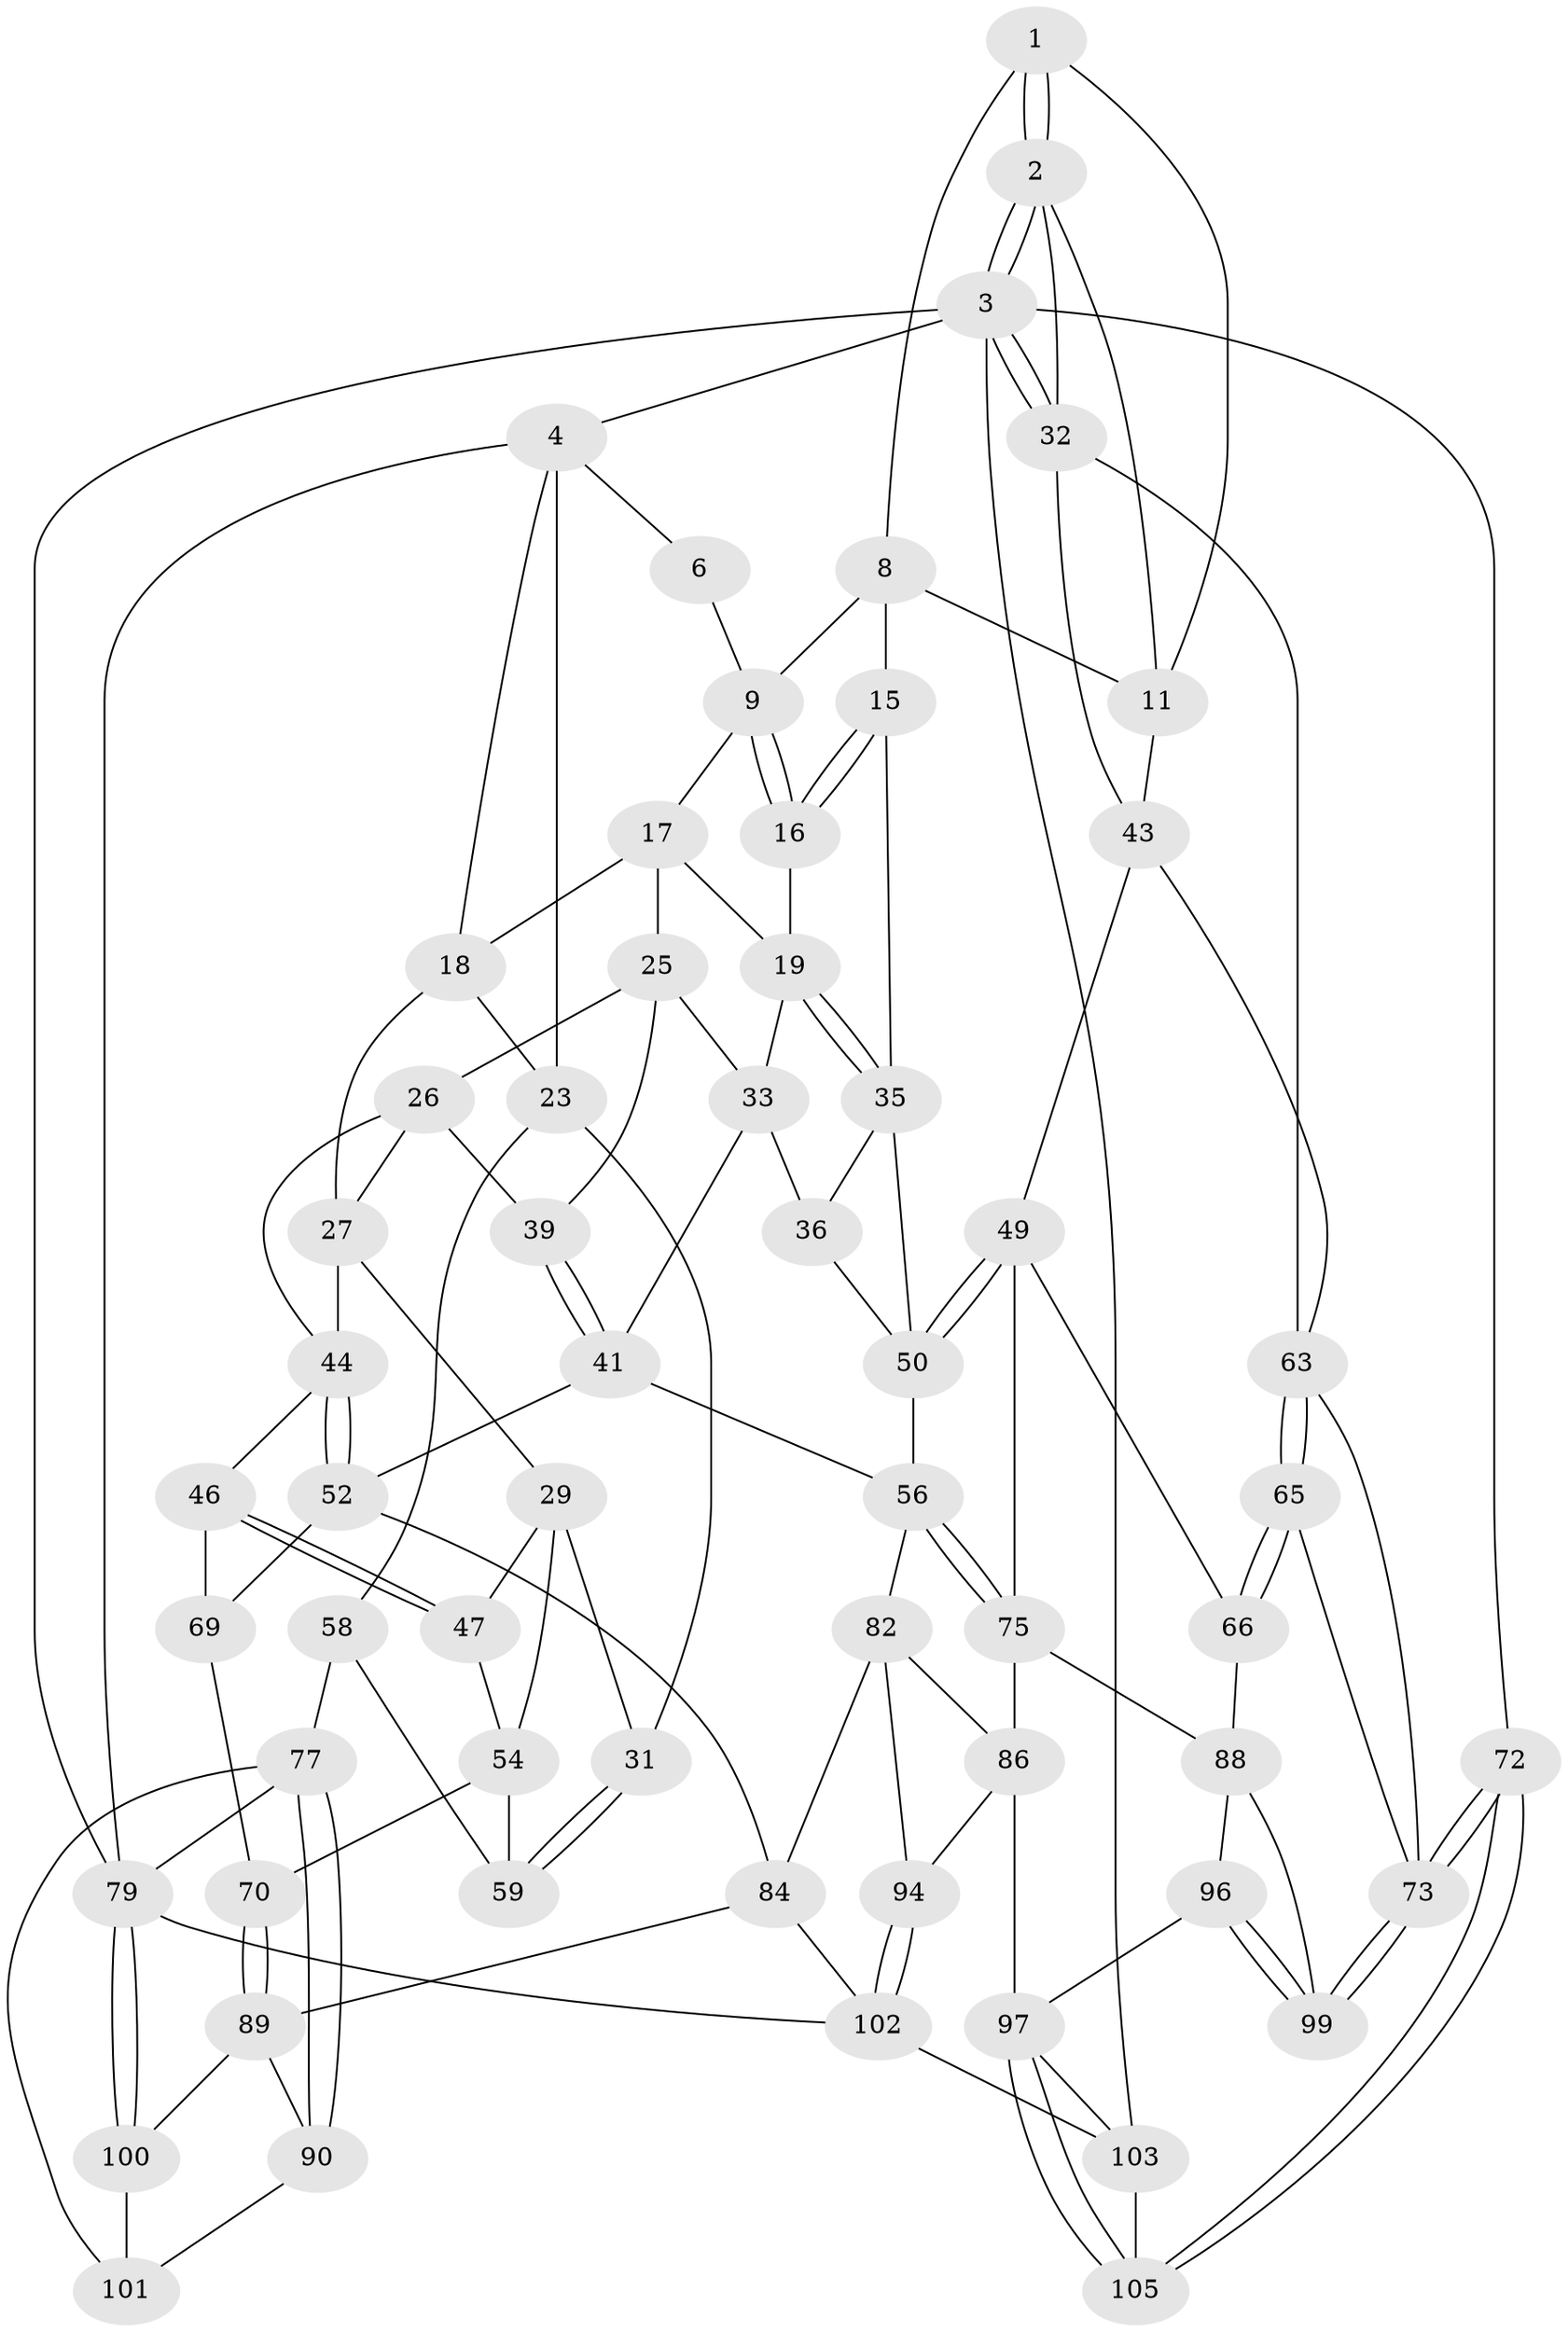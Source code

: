 // original degree distribution, {3: 0.018867924528301886, 5: 0.5094339622641509, 6: 0.22641509433962265, 4: 0.24528301886792453}
// Generated by graph-tools (version 1.1) at 2025/42/03/06/25 10:42:32]
// undirected, 61 vertices, 135 edges
graph export_dot {
graph [start="1"]
  node [color=gray90,style=filled];
  1 [pos="+0.7200680794928942+0",super="+7"];
  2 [pos="+1+0",super="+14"];
  3 [pos="+1+0",super="+71"];
  4 [pos="+0+0",super="+5"];
  6 [pos="+0.5049598110878729+0"];
  8 [pos="+0.663420826462303+0.04518330487966093",super="+13"];
  9 [pos="+0.5905841149888997+0.04450289264161748",super="+10"];
  11 [pos="+0.7928605485255845+0.1829489060711877",super="+12"];
  15 [pos="+0.7512838889136285+0.21250486925883566"];
  16 [pos="+0.6766190352513625+0.19778662289088456"];
  17 [pos="+0.4445376696694064+0.15220662808849836",super="+21"];
  18 [pos="+0.18679113249005774+0.05920793422694396",super="+22"];
  19 [pos="+0.5635870673649866+0.2227699565013446",super="+20"];
  23 [pos="+0.08904243091229562+0.21117357170125267",super="+24"];
  25 [pos="+0.43681365558650825+0.21320361406167349",super="+34"];
  26 [pos="+0.3861009938253744+0.2579583279135652",super="+40"];
  27 [pos="+0.2589932333107777+0.2681488973698663",super="+28"];
  29 [pos="+0.20995951282727282+0.28672329091540766",super="+30"];
  31 [pos="+0.014186427874155944+0.3431540216521192"];
  32 [pos="+1+0",super="+42"];
  33 [pos="+0.5002152555641576+0.3292422601453832",super="+37"];
  35 [pos="+0.5707604625814167+0.36154390499944367",super="+38"];
  36 [pos="+0.5516481561082314+0.3807170699634338"];
  39 [pos="+0.4431426813879502+0.3704590892433193"];
  41 [pos="+0.4933870694254011+0.41467618519558475",super="+51"];
  43 [pos="+0.8332511472080731+0.24281700430281192",super="+48"];
  44 [pos="+0.34800709105861277+0.4133776779903414",super="+45"];
  46 [pos="+0.28404710440016595+0.4170298525737135",super="+62"];
  47 [pos="+0.23881538135749455+0.3833442065644934",super="+53"];
  49 [pos="+0.8186614795920277+0.49632572277732345",super="+67"];
  50 [pos="+0.6949221702263406+0.4380954399971641",super="+55"];
  52 [pos="+0.3967494837363984+0.5283422760073297",super="+68"];
  54 [pos="+0.14313209997409215+0.46098210159782843",super="+60"];
  56 [pos="+0.6091853407724165+0.5275828123571847",super="+57"];
  58 [pos="+0+0.34223861489791885",super="+76"];
  59 [pos="+0+0.349797954802604",super="+61"];
  63 [pos="+0.9157845083395675+0.3818278938998323",super="+64"];
  65 [pos="+1+0.5792156205789947",super="+81"];
  66 [pos="+0.9062154248429066+0.5517325105066236",super="+87"];
  69 [pos="+0.24157680629046094+0.6053561384789067"];
  70 [pos="+0.23962499928606645+0.6058493231499296"];
  72 [pos="+1+1"];
  73 [pos="+1+0.8878724862266832",super="+74"];
  75 [pos="+0.7807376981606587+0.6176144557904092",super="+85"];
  77 [pos="+0+0.7614163229131242",super="+78"];
  79 [pos="+0+1",super="+80"];
  82 [pos="+0.5993424894788415+0.5581441613881628",super="+83"];
  84 [pos="+0.436139318605843+0.6978351497438846",super="+91"];
  86 [pos="+0.7415695307912724+0.6757832600593822",super="+93"];
  88 [pos="+0.8092671065365057+0.6826481005645852",super="+95"];
  89 [pos="+0.21946203010430912+0.6802985381717609",super="+92"];
  90 [pos="+0.18253935578618538+0.7102869022873354"];
  94 [pos="+0.6285247267603156+0.7506101374500188"];
  96 [pos="+0.7965704695339826+0.8556938653165821"];
  97 [pos="+0.7653307690986322+0.8748093296646926",super="+98"];
  99 [pos="+1+0.8448852755353724"];
  100 [pos="+0.2534311489085678+0.8836963661964143"];
  101 [pos="+0.11755493457079702+0.8139788497795039"];
  102 [pos="+0.3908884340395566+0.9996416023113793",super="+104"];
  103 [pos="+0.4649334669346006+1",super="+106"];
  105 [pos="+0.7769244104908942+0.9434014234942387"];
  1 -- 2;
  1 -- 2;
  1 -- 8;
  1 -- 11;
  2 -- 3;
  2 -- 3;
  2 -- 32;
  2 -- 11;
  3 -- 4;
  3 -- 32;
  3 -- 32;
  3 -- 72;
  3 -- 103;
  3 -- 79;
  4 -- 79;
  4 -- 23;
  4 -- 18;
  4 -- 6;
  6 -- 9;
  8 -- 9;
  8 -- 11;
  8 -- 15;
  9 -- 16;
  9 -- 16;
  9 -- 17;
  11 -- 43;
  15 -- 16;
  15 -- 16;
  15 -- 35;
  16 -- 19;
  17 -- 18;
  17 -- 25;
  17 -- 19;
  18 -- 27;
  18 -- 23;
  19 -- 35;
  19 -- 35;
  19 -- 33;
  23 -- 31;
  23 -- 58;
  25 -- 26;
  25 -- 39;
  25 -- 33;
  26 -- 27;
  26 -- 44;
  26 -- 39;
  27 -- 29;
  27 -- 44;
  29 -- 47;
  29 -- 54;
  29 -- 31;
  31 -- 59;
  31 -- 59;
  32 -- 43;
  32 -- 63;
  33 -- 36;
  33 -- 41;
  35 -- 36;
  35 -- 50;
  36 -- 50;
  39 -- 41;
  39 -- 41;
  41 -- 56;
  41 -- 52;
  43 -- 49;
  43 -- 63;
  44 -- 52;
  44 -- 52;
  44 -- 46;
  46 -- 47 [weight=2];
  46 -- 47;
  46 -- 69;
  47 -- 54;
  49 -- 50;
  49 -- 50;
  49 -- 66;
  49 -- 75;
  50 -- 56;
  52 -- 69;
  52 -- 84;
  54 -- 70;
  54 -- 59;
  56 -- 75;
  56 -- 75;
  56 -- 82;
  58 -- 59 [weight=2];
  58 -- 77;
  63 -- 65;
  63 -- 65;
  63 -- 73;
  65 -- 66 [weight=2];
  65 -- 66;
  65 -- 73;
  66 -- 88;
  69 -- 70;
  70 -- 89;
  70 -- 89;
  72 -- 73;
  72 -- 73;
  72 -- 105;
  72 -- 105;
  73 -- 99;
  73 -- 99;
  75 -- 88;
  75 -- 86;
  77 -- 90;
  77 -- 90;
  77 -- 101;
  77 -- 79;
  79 -- 100;
  79 -- 100;
  79 -- 102;
  82 -- 86;
  82 -- 84;
  82 -- 94;
  84 -- 102;
  84 -- 89;
  86 -- 97;
  86 -- 94;
  88 -- 99;
  88 -- 96;
  89 -- 90;
  89 -- 100;
  90 -- 101;
  94 -- 102;
  94 -- 102;
  96 -- 97;
  96 -- 99;
  96 -- 99;
  97 -- 105;
  97 -- 105;
  97 -- 103;
  100 -- 101;
  102 -- 103;
  103 -- 105;
}
